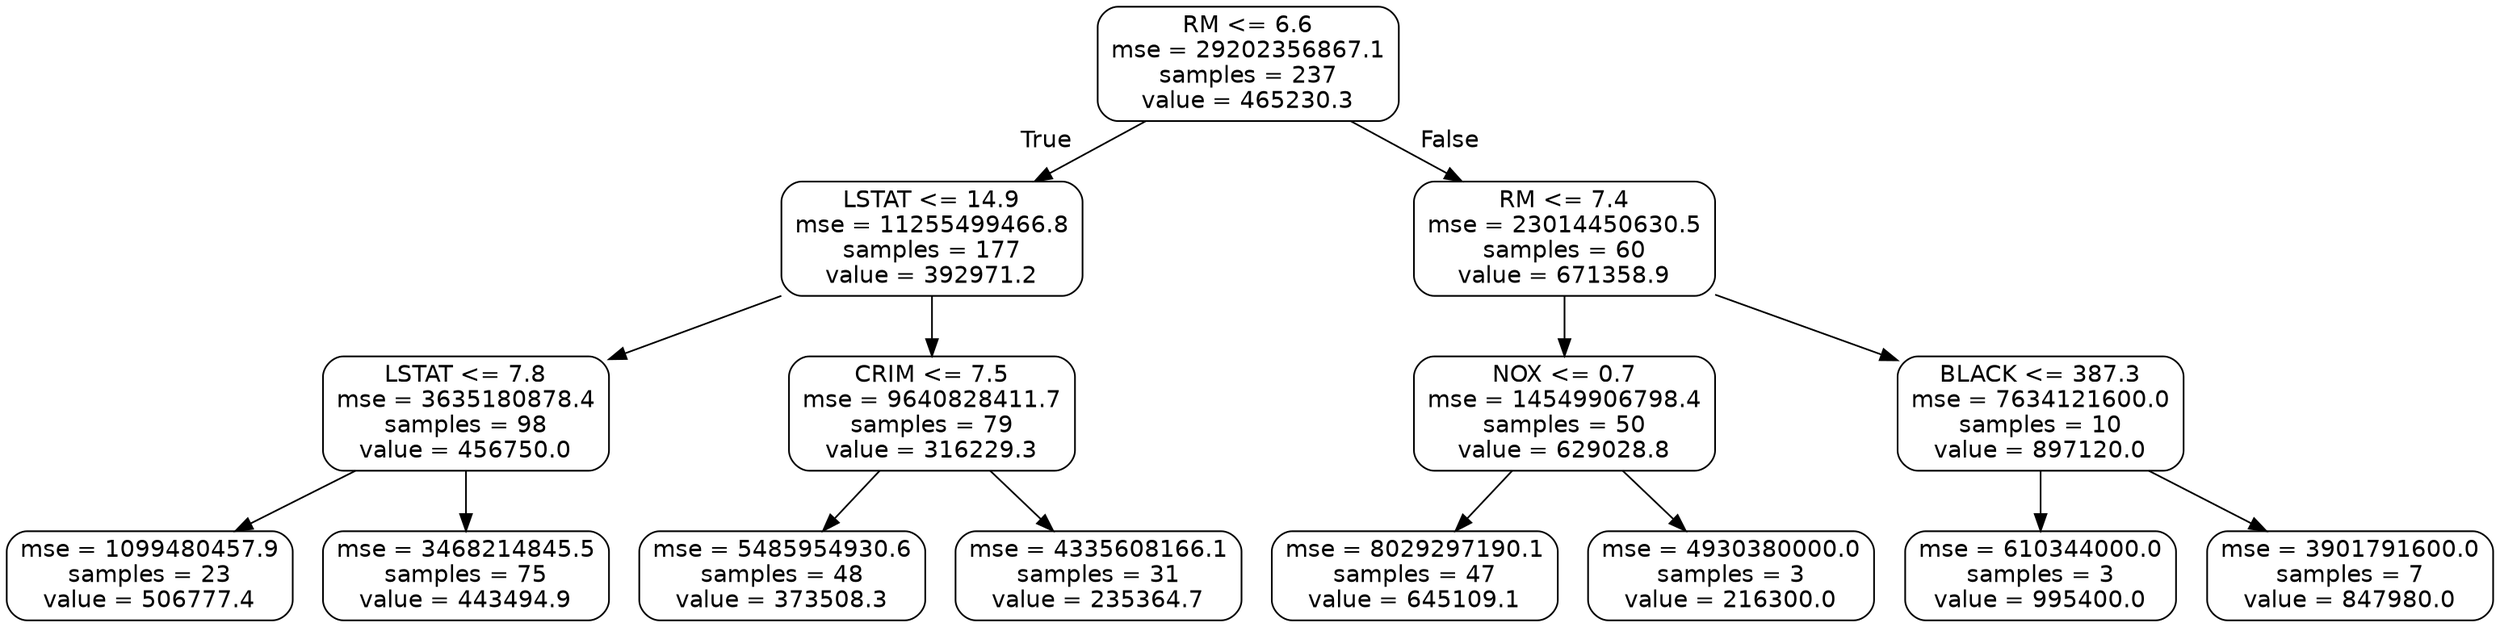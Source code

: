 digraph Tree {
node [shape=box, style="rounded", color="black", fontname=helvetica] ;
edge [fontname=helvetica] ;
0 [label="RM <= 6.6\nmse = 29202356867.1\nsamples = 237\nvalue = 465230.3"] ;
1 [label="LSTAT <= 14.9\nmse = 11255499466.8\nsamples = 177\nvalue = 392971.2"] ;
0 -> 1 [labeldistance=2.5, labelangle=45, headlabel="True"] ;
2 [label="LSTAT <= 7.8\nmse = 3635180878.4\nsamples = 98\nvalue = 456750.0"] ;
1 -> 2 ;
3 [label="mse = 1099480457.9\nsamples = 23\nvalue = 506777.4"] ;
2 -> 3 ;
4 [label="mse = 3468214845.5\nsamples = 75\nvalue = 443494.9"] ;
2 -> 4 ;
5 [label="CRIM <= 7.5\nmse = 9640828411.7\nsamples = 79\nvalue = 316229.3"] ;
1 -> 5 ;
6 [label="mse = 5485954930.6\nsamples = 48\nvalue = 373508.3"] ;
5 -> 6 ;
7 [label="mse = 4335608166.1\nsamples = 31\nvalue = 235364.7"] ;
5 -> 7 ;
8 [label="RM <= 7.4\nmse = 23014450630.5\nsamples = 60\nvalue = 671358.9"] ;
0 -> 8 [labeldistance=2.5, labelangle=-45, headlabel="False"] ;
9 [label="NOX <= 0.7\nmse = 14549906798.4\nsamples = 50\nvalue = 629028.8"] ;
8 -> 9 ;
10 [label="mse = 8029297190.1\nsamples = 47\nvalue = 645109.1"] ;
9 -> 10 ;
11 [label="mse = 4930380000.0\nsamples = 3\nvalue = 216300.0"] ;
9 -> 11 ;
12 [label="BLACK <= 387.3\nmse = 7634121600.0\nsamples = 10\nvalue = 897120.0"] ;
8 -> 12 ;
13 [label="mse = 610344000.0\nsamples = 3\nvalue = 995400.0"] ;
12 -> 13 ;
14 [label="mse = 3901791600.0\nsamples = 7\nvalue = 847980.0"] ;
12 -> 14 ;
}